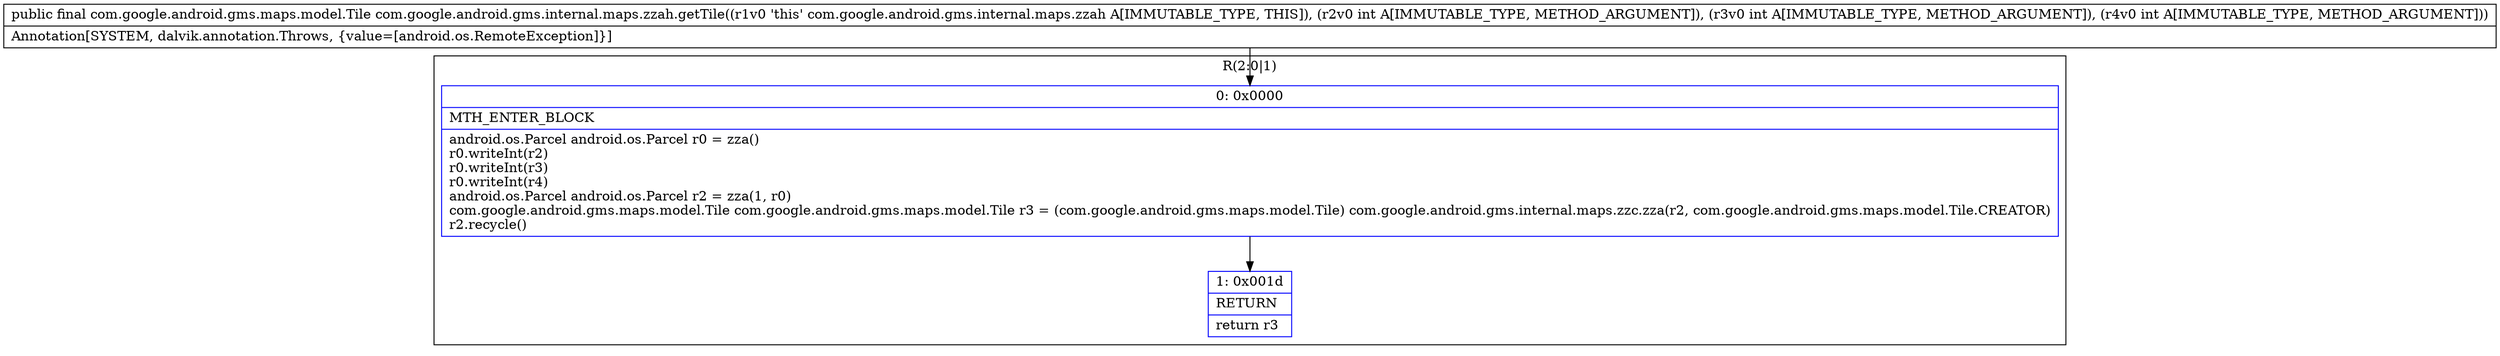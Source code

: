 digraph "CFG forcom.google.android.gms.internal.maps.zzah.getTile(III)Lcom\/google\/android\/gms\/maps\/model\/Tile;" {
subgraph cluster_Region_1135209106 {
label = "R(2:0|1)";
node [shape=record,color=blue];
Node_0 [shape=record,label="{0\:\ 0x0000|MTH_ENTER_BLOCK\l|android.os.Parcel android.os.Parcel r0 = zza()\lr0.writeInt(r2)\lr0.writeInt(r3)\lr0.writeInt(r4)\landroid.os.Parcel android.os.Parcel r2 = zza(1, r0)\lcom.google.android.gms.maps.model.Tile com.google.android.gms.maps.model.Tile r3 = (com.google.android.gms.maps.model.Tile) com.google.android.gms.internal.maps.zzc.zza(r2, com.google.android.gms.maps.model.Tile.CREATOR)\lr2.recycle()\l}"];
Node_1 [shape=record,label="{1\:\ 0x001d|RETURN\l|return r3\l}"];
}
MethodNode[shape=record,label="{public final com.google.android.gms.maps.model.Tile com.google.android.gms.internal.maps.zzah.getTile((r1v0 'this' com.google.android.gms.internal.maps.zzah A[IMMUTABLE_TYPE, THIS]), (r2v0 int A[IMMUTABLE_TYPE, METHOD_ARGUMENT]), (r3v0 int A[IMMUTABLE_TYPE, METHOD_ARGUMENT]), (r4v0 int A[IMMUTABLE_TYPE, METHOD_ARGUMENT]))  | Annotation[SYSTEM, dalvik.annotation.Throws, \{value=[android.os.RemoteException]\}]\l}"];
MethodNode -> Node_0;
Node_0 -> Node_1;
}

